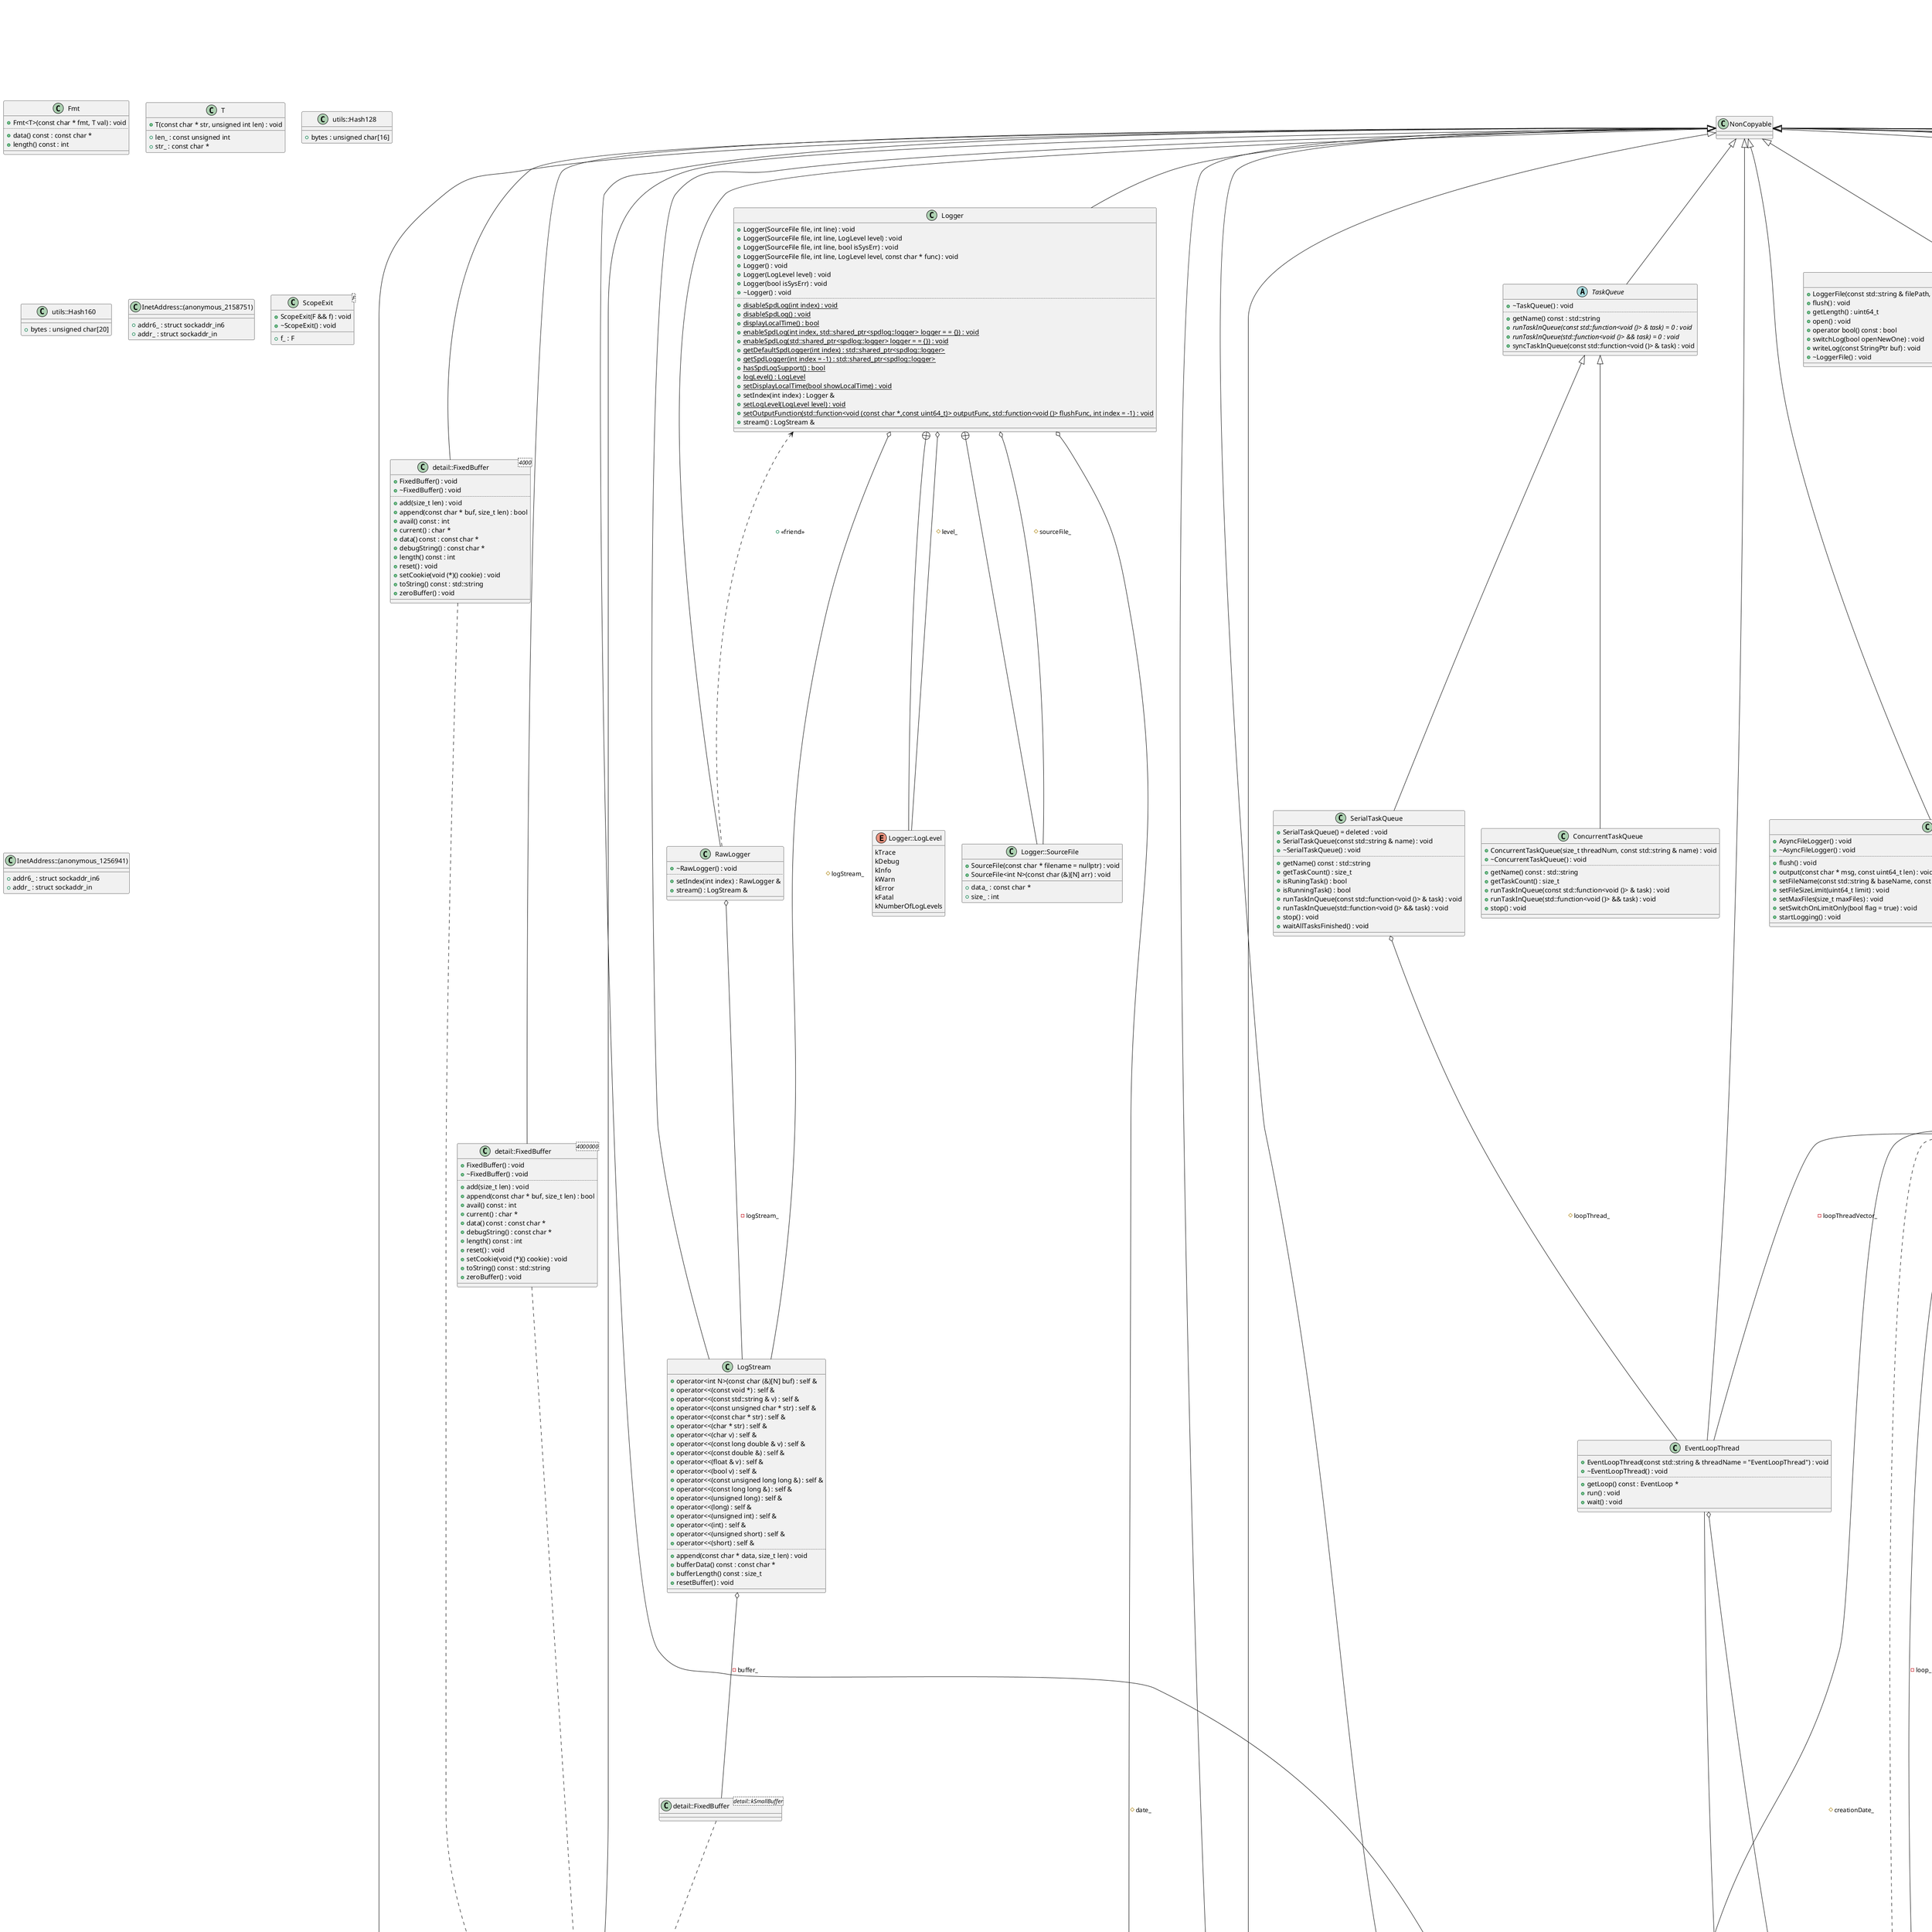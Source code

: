 @startuml
title trantor class diagram
class "NonCopyable" as C_0009278591901947957509
class C_0009278591901947957509 {
__
}
class "Date" as C_0016256073857958609234
class C_0016256073857958609234 {
+Date() : void
+Date(int64_t microSec) : void
+Date(unsigned int year, unsigned int month, unsigned int day, unsigned int hour = 0, unsigned int minute = 0, unsigned int second = 0, unsigned int microSecond = 0) : void
+~Date() : void
..
+operator!=(const Date & date) const : bool
+operator<(const Date & date) const : bool
+operator<=(const Date & date) const : bool
+operator==(const Date & date) const : bool
+operator>(const Date & date) const : bool
+operator>=(const Date & date) const : bool
..
+after(double second) const : const Date
{static} +date() : const Date
{static} +fromDbString(const std::string & datetime) : Date
{static} +fromDbStringLocal(const std::string & datetime) : Date
+isSameSecond(const Date & date) const : bool
+microSecondsSinceEpoch() const : int64_t
{static} +now() : const Date
+roundDay() const : const Date
+roundSecond() const : const Date
+secondsSinceEpoch() const : int64_t
+swap(Date & that) : void
{static} +timezoneOffset() : int64_t
+tmStruct() const : struct tm
+toCustomFormattedString(const std::string & fmtStr, bool showMicroseconds = false) const : std::string
+toCustomFormattedString(const std::string & fmtStr, char * str, size_t len) const : void
+toCustomFormattedStringLocal(const std::string & fmtStr, bool showMicroseconds = false) const : std::string
+toCustomedFormattedString(const std::string & fmtStr, bool showMicroseconds = false) const : std::string
+toCustomedFormattedString(const std::string & fmtStr, char * str, size_t len) const : void
+toCustomedFormattedStringLocal(const std::string & fmtStr, bool showMicroseconds = false) const : std::string
+toDbString() const : std::string
+toDbStringLocal() const : std::string
+toFormattedString(bool showMicroseconds) const : std::string
+toFormattedStringLocal(bool showMicroseconds) const : std::string
__
}
class "MpscQueue<T>" as C_0007301337479226923192
class C_0007301337479226923192 {
+MpscQueue() : void
+~MpscQueue() : void
..
+dequeue(T & output) : bool
+empty() : bool
+enqueue(T && input) : void
+enqueue(const T & input) : void
__
}
class "MpscQueue::BufferNode" as C_0001789613096673369130
class C_0001789613096673369130 {
+BufferNode() = default : void
+BufferNode(const T & data) : void
+BufferNode(T && data) : void
__
+dataPtr_ : T *
+next_ : std::atomic<BufferNode *>
}
class "MpscQueue<std::function<void()>>" as C_0017485969336261287282
class C_0017485969336261287282 {
__
}
class "EventLoop" as C_0011121046198641787995
class C_0011121046198641787995 {
+EventLoop() : void
+~EventLoop() : void
..
+assertInLoopThread() : void
{static} +getEventLoopOfCurrentThread() : EventLoop *
+index() : size_t
+invalidateTimer(TimerId id) : void
+isCallingFunctions() : bool
+isInLoopThread() const : bool
+isRunning() : bool
+loop() : void
+moveToCurrentThread() : void
+queueInLoop(const Func & f) : void
+queueInLoop(Func && f) : void
+quit() : void
+removeChannel(Channel * chl) : void
+resetAfterFork() : void
+resetTimerQueue() : void
+runAfter(const std::chrono::duration<double> & delay, const Func & cb) : TimerId
+runAfter(const std::chrono::duration<double> & delay, Func && cb) : TimerId
+runAfter(double delay, Func && cb) : TimerId
+runAfter(double delay, const Func & cb) : TimerId
+runAt(const Date & time, Func && cb) : TimerId
+runAt(const Date & time, const Func & cb) : TimerId
+runEvery(double interval, const Func & cb) : TimerId
+runEvery(const std::chrono::duration<double> & interval, Func && cb) : TimerId
+runEvery(const std::chrono::duration<double> & interval, const Func & cb) : TimerId
+runEvery(double interval, Func && cb) : TimerId
+runInLoop<Functor>(Functor && f) : void
+runOnQuit(Func && cb) : void
+runOnQuit(const Func & cb) : void
+setIndex(size_t index) : void
+updateChannel(Channel * chl) : void
__
}
class "detail::FixedBuffer<int SIZE>" as C_0000891149182206539142
class C_0000891149182206539142 {
+FixedBuffer() : void
+~FixedBuffer() : void
..
+add(size_t len) : void
+append(const char * buf, size_t len) : bool
+avail() const : int
+current() : char *
+data() const : const char *
+debugString() : const char *
+length() const : int
+reset() : void
+setCookie(void (*)() cookie) : void
+toString() const : std::string
+zeroBuffer() : void
__
}
class "detail::FixedBuffer<detail::kSmallBuffer>" as C_0004080333220803125488
class C_0004080333220803125488 {
__
}
class "detail::FixedBuffer<4000>" as C_0014033977001176670049
class C_0014033977001176670049 {
+FixedBuffer() : void
+~FixedBuffer() : void
..
+add(size_t len) : void
+append(const char * buf, size_t len) : bool
+avail() const : int
+current() : char *
+data() const : const char *
+debugString() : const char *
+length() const : int
+reset() : void
+setCookie(void (*)() cookie) : void
+toString() const : std::string
+zeroBuffer() : void
__
}
class "detail::FixedBuffer<4000000>" as C_0008339826881298183446
class C_0008339826881298183446 {
+FixedBuffer() : void
+~FixedBuffer() : void
..
+add(size_t len) : void
+append(const char * buf, size_t len) : bool
+avail() const : int
+current() : char *
+data() const : const char *
+debugString() : const char *
+length() const : int
+reset() : void
+setCookie(void (*)() cookie) : void
+toString() const : std::string
+zeroBuffer() : void
__
}
class "LogStream" as C_0015445520160522602000
class C_0015445520160522602000 {
+operator<int N>(const char (&)[N] buf) : self &
+operator<<(const void *) : self &
+operator<<(const std::string & v) : self &
+operator<<(const unsigned char * str) : self &
+operator<<(const char * str) : self &
+operator<<(char * str) : self &
+operator<<(char v) : self &
+operator<<(const long double & v) : self &
+operator<<(const double &) : self &
+operator<<(float & v) : self &
+operator<<(bool v) : self &
+operator<<(const unsigned long long &) : self &
+operator<<(const long long &) : self &
+operator<<(unsigned long) : self &
+operator<<(long) : self &
+operator<<(unsigned int) : self &
+operator<<(int) : self &
+operator<<(unsigned short) : self &
+operator<<(short) : self &
..
+append(const char * data, size_t len) : void
+bufferData() const : const char *
+bufferLength() const : size_t
+resetBuffer() : void
__
}
class "Fmt" as C_0017055124017863189579
class C_0017055124017863189579 {
+Fmt<T>(const char * fmt, T val) : void
..
+data() const : const char *
+length() const : int
__
}
class "Logger" as C_0016430023939778113715
class C_0016430023939778113715 {
+Logger(SourceFile file, int line) : void
+Logger(SourceFile file, int line, LogLevel level) : void
+Logger(SourceFile file, int line, bool isSysErr) : void
+Logger(SourceFile file, int line, LogLevel level, const char * func) : void
+Logger() : void
+Logger(LogLevel level) : void
+Logger(bool isSysErr) : void
+~Logger() : void
..
{static} +disableSpdLog(int index) : void
{static} +disableSpdLog() : void
{static} +displayLocalTime() : bool
{static} +enableSpdLog(int index, std::shared_ptr<spdlog::logger> logger = = {}) : void
{static} +enableSpdLog(std::shared_ptr<spdlog::logger> logger = = {}) : void
{static} +getDefaultSpdLogger(int index) : std::shared_ptr<spdlog::logger>
{static} +getSpdLogger(int index = -1) : std::shared_ptr<spdlog::logger>
{static} +hasSpdLogSupport() : bool
{static} +logLevel() : LogLevel
{static} +setDisplayLocalTime(bool showLocalTime) : void
+setIndex(int index) : Logger &
{static} +setLogLevel(LogLevel level) : void
{static} +setOutputFunction(std::function<void (const char *,const uint64_t)> outputFunc, std::function<void ()> flushFunc, int index = -1) : void
+stream() : LogStream &
__
}
enum "Logger::LogLevel" as C_0017050270724969506368
enum C_0017050270724969506368 {
kTrace
kDebug
kInfo
kWarn
kError
kFatal
kNumberOfLogLevels
}
class "Logger::SourceFile" as C_0007832646378742452368
class C_0007832646378742452368 {
+SourceFile(const char * filename = nullptr) : void
+SourceFile<int N>(const char (&)[N] arr) : void
__
+data_ : const char *
+size_ : int
}
class "RawLogger" as C_0005731444726335351425
class C_0005731444726335351425 {
+~RawLogger() : void
..
+setIndex(int index) : RawLogger &
+stream() : LogStream &
__
}
class "TimingWheel" as C_0007715726745416538447
class C_0007715726745416538447 {
+TimingWheel(EventLoop * loop, size_t maxTimeout, float ticksInterval = 1.0, size_t bucketsNumPerWheel = 100) : void
+~TimingWheel() : void
..
+getLoop() : EventLoop *
+insertEntry(size_t delay, EntryPtr entryPtr) : void
+insertEntryInloop(size_t delay, EntryPtr entryPtr) : void
__
}
class "TimingWheel::CallbackEntry" as C_0016109918494445555553
class C_0016109918494445555553 {
+CallbackEntry(std::function<void ()> cb) : void
+~CallbackEntry() : void
__
}
abstract "Poller" as C_0002400273203183077136
abstract C_0002400273203183077136 {
+Poller(EventLoop * loop) : void
+~Poller() : void
..
+assertInLoopThread() : void
{static} +newPoller(EventLoop * loop) : Poller *
{abstract} +poll(int timeoutMs, ChannelList * activeChannels) = 0 : void
{abstract} +removeChannel(Channel * channel) = 0 : void
+resetAfterFork() : void
{abstract} +updateChannel(Channel * channel) = 0 : void
__
}
class "TimerQueue" as C_0004859200761461552810
class C_0004859200761461552810 {
+TimerQueue(EventLoop * loop) : void
+~TimerQueue() : void
..
+addTimer(const TimerCallback & cb, const TimePoint & when, const TimeInterval & interval) : TimerId
+addTimer(TimerCallback && cb, const TimePoint & when, const TimeInterval & interval) : TimerId
+addTimerInLoop(const TimerPtr & timer) : void
+invalidateTimer(TimerId id) : void
+reset() : void
__
}
class "Channel" as C_0006117526629196852195
class C_0006117526629196852195 {
+Channel(EventLoop * loop, int fd) : void
..
+disableAll() : void
+disableReading() : void
+disableWriting() : void
+enableReading() : void
+enableWriting() : void
+events() const : int
+fd() const : int
+isNoneEvent() const : bool
+isReading() const : bool
+isWriting() const : bool
+ownerLoop() : EventLoop *
+remove() : void
+revents() const : int
+setCloseCallback(EventCallback && cb) : void
+setCloseCallback(const EventCallback & cb) : void
+setErrorCallback(EventCallback && cb) : void
+setErrorCallback(const EventCallback & cb) : void
+setEventCallback(const EventCallback & cb) : void
+setEventCallback(EventCallback && cb) : void
+setReadCallback(EventCallback && cb) : void
+setReadCallback(const EventCallback & cb) : void
+setWriteCallback(EventCallback && cb) : void
+setWriteCallback(const EventCallback & cb) : void
+tie(const std::shared_ptr<void> & obj) : void
+updateEvents(int events) : void
__
{static} +kNoneEvent : const int
{static} +kReadEvent : const int
{static} +kWriteEvent : const int
}
abstract "TaskQueue" as C_0005478985967983820353
abstract C_0005478985967983820353 {
+~TaskQueue() : void
..
+getName() const : std::string
{abstract} +runTaskInQueue(const std::function<void ()> & task) = 0 : void
{abstract} +runTaskInQueue(std::function<void ()> && task) = 0 : void
+syncTaskInQueue(const std::function<void ()> & task) : void
__
}
class "EventLoopThread" as C_0010244900171882959669
class C_0010244900171882959669 {
+EventLoopThread(const std::string & threadName = "EventLoopThread") : void
+~EventLoopThread() : void
..
+getLoop() const : EventLoop *
+run() : void
+wait() : void
__
}
class "SerialTaskQueue" as C_0005072249079753545589
class C_0005072249079753545589 {
+SerialTaskQueue() = deleted : void
+SerialTaskQueue(const std::string & name) : void
+~SerialTaskQueue() : void
..
+getName() const : std::string
+getTaskCount() : size_t
+isRuningTask() : bool
+isRunningTask() : bool
+runTaskInQueue(const std::function<void ()> & task) : void
+runTaskInQueue(std::function<void ()> && task) : void
+stop() : void
+waitAllTasksFinished() : void
__
}
class "T" as C_0003155623075594747331
class C_0003155623075594747331 {
+T(const char * str, unsigned int len) : void
__
+len_ : const unsigned int
+str_ : const char *
}
class "AsyncFileLogger" as C_0005041486034051408782
class C_0005041486034051408782 {
+AsyncFileLogger() : void
+~AsyncFileLogger() : void
..
+flush() : void
+output(const char * msg, const uint64_t len) : void
+setFileName(const std::string & baseName, const std::string & extName = ".log", const std::string & path = "./") : void
+setFileSizeLimit(uint64_t limit) : void
+setMaxFiles(size_t maxFiles) : void
+setSwitchOnLimitOnly(bool flag = true) : void
+startLogging() : void
__
}
class "AsyncFileLogger::LoggerFile" as C_0011625908326420329916
class C_0011625908326420329916 {
+LoggerFile(const std::string & filePath, const std::string & fileBaseName, const std::string & fileExtName, bool switchOnLimitOnly = false, size_t maxFiles = 0) : void
+flush() : void
+getLength() : uint64_t
+open() : void
+operator bool() const : bool
+switchLog(bool openNewOne) : void
+writeLog(const StringPtr buf) : void
+~LoggerFile() : void
__
}
class "utils::Hash128" as C_0009332754279161351007
class C_0009332754279161351007 {
__
+bytes : unsigned char[16]
}
class "utils::Hash160" as C_0008128739390231440735
class C_0008128739390231440735 {
__
+bytes : unsigned char[20]
}
class "utils::Hash256" as C_0000646053862248228653
class C_0000646053862248228653 {
__
+bytes : unsigned char[32]
}
class "utils::RngState" as C_0001562532685705187761
class C_0001562532685705187761 {
__
+counter : uint64_t
+prev : Hash256
+secret : Hash256
+time : int64_t
}
class "ConcurrentTaskQueue" as C_0002360810195425163699
class C_0002360810195425163699 {
+ConcurrentTaskQueue(size_t threadNum, const std::string & name) : void
+~ConcurrentTaskQueue() : void
..
+getName() const : std::string
+getTaskCount() : size_t
+runTaskInQueue(const std::function<void ()> & task) : void
+runTaskInQueue(std::function<void ()> && task) : void
+stop() : void
__
}
class "MsgBuffer" as C_0010315960162156298814
class C_0010315960162156298814 {
+MsgBuffer(size_t len = kBufferDefaultLength) : void
..
+operator[](size_t offset) const : const char &
+operator[](size_t offset) : char &
..
+addInFront(const char * buf, size_t len) : void
+addInFrontInt16(const uint16_t s) : void
+addInFrontInt32(const uint32_t i) : void
+addInFrontInt64(const uint64_t l) : void
+addInFrontInt8(const uint8_t b) : void
+append<int N>(const char (&)[N] buf) : void
+append(const std::string & buf) : void
+append(const char * buf, size_t len) : void
+append(const MsgBuffer & buf) : void
+appendInt16(const uint16_t s) : void
+appendInt32(const uint32_t i) : void
+appendInt64(const uint64_t l) : void
+appendInt8(const uint8_t b) : void
+beginWrite() const : const char *
+beginWrite() : char *
+ensureWritableBytes(size_t len) : void
+findCRLF() const : const char *
+hasWritten(size_t len) : void
+peek() const : const char *
+peekInt16() const : uint16_t
+peekInt32() const : uint32_t
+peekInt64() const : uint64_t
+peekInt8() const : uint8_t
+read(size_t len) : std::string
+readFd(int fd, int * retErrno) : ssize_t
+readInt16() : uint16_t
+readInt32() : uint32_t
+readInt64() : uint64_t
+readInt8() : uint8_t
+readableBytes() const : size_t
+retrieve(size_t len) : void
+retrieveAll() : void
+retrieveUntil(const char * end) : void
+swap(MsgBuffer & buf) noexcept : void
+unwrite(size_t offset) : void
+writableBytes() const : size_t
__
}
class "EventLoopThreadPool" as C_0016488282727991796474
class C_0016488282727991796474 {
+EventLoopThreadPool() = deleted : void
+EventLoopThreadPool(size_t threadNum, const std::string & name = "EventLoopThreadPool") : void
..
+getLoop(size_t id) : EventLoop *
+getLoops() const : std::vector<EventLoop *>
+getNextLoop() : EventLoop *
+size() : size_t
+start() : void
+wait() : void
__
}
class "InetAddress" as C_0015178723681693133804
class C_0015178723681693133804 {
+InetAddress(uint16_t port = 0, bool loopbackOnly = false, bool ipv6 = false) : void
+InetAddress(const std::string & ip, uint16_t port, bool ipv6 = false) : void
+InetAddress(const struct sockaddr_in & addr) : void
+InetAddress(const struct sockaddr_in6 & addr) : void
..
+family() const : sa_family_t
+getSockAddr() const : const struct sockaddr *
+ip6NetEndian() const : const uint32_t *
+ipNetEndian() const : uint32_t
+isIntranetIp() const : bool
+isIpV6() const : bool
+isLoopbackIp() const : bool
+isUnspecified() const : bool
+portNetEndian() const : uint16_t
+setPortNetEndian(uint16_t port) : void
+setSockAddrInet6(const struct sockaddr_in6 & addr6) : void
+toIp() const : std::string
+toIpNetEndian() const : std::string
+toIpPort() const : std::string
+toIpPortNetEndian() const : std::string
+toPort() const : uint16_t
__
}
class "InetAddress::()" as C_0005384201351303373641
class C_0005384201351303373641 {
__
+addr6_ : struct sockaddr_in6
+addr_ : struct sockaddr_in
}
enum "SSLError" as C_0003473961504128027226
enum C_0003473961504128027226 {
kSSLHandshakeError
kSSLInvalidCertificate
kSSLProtocolError
}
abstract "Certificate" as C_0013283180303064955754
abstract C_0013283180303064955754 {
+~Certificate() = default : void
..
{abstract} +pem() const = 0 : std::string
{abstract} +sha1Fingerprint() const = 0 : std::string
{abstract} +sha256Fingerprint() const = 0 : std::string
__
}
class "TLSPolicy" as C_0016802962249950978267
class C_0016802962249950978267 {
{static} +defaultClientPolicy(const std::string & hostname = "") : std::shared_ptr<TLSPolicy>
{static} +defaultServerPolicy(const std::string & certPath, const std::string & keyPath) : std::shared_ptr<TLSPolicy>
+getAllowBrokenChain() const : bool
+getAlpnProtocols() : const std::vector<std::string> &
+getAlpnProtocols() const : const std::vector<std::string> &
+getCaPath() const : const std::string &
+getCertPath() const : const std::string &
+getConfCmds() const : const std::vector<std::pair<std::string,std::string>> &
+getHostname() const : const std::string &
+getKeyPath() const : const std::string &
+getUseOldTLS() const : bool
+getUseSystemCertStore() const : bool
+getValidate() const : bool
+setAllowBrokenChain(bool allow) : TLSPolicy &
+setAlpnProtocols(std::vector<std::string> && alpnProtocols) : TLSPolicy &
+setAlpnProtocols(const std::vector<std::string> & alpnProtocols) : TLSPolicy &
+setCaPath(const std::string & caPath) : TLSPolicy &
+setCertPath(const std::string & certPath) : TLSPolicy &
+setConfCmds(const std::vector<std::pair<std::string,std::string>> & sslConfCmds) : TLSPolicy &
+setHostname(const std::string & hostname) : TLSPolicy &
+setKeyPath(const std::string & keyPath) : TLSPolicy &
+setUseOldTLS(bool useOldTLS) : TLSPolicy &
+setUseSystemCertStore(bool useSystemCertStore) : TLSPolicy &
+setValidate(bool enable) : TLSPolicy &
__
}
abstract "AsyncStream" as C_0015660495714344065853
abstract C_0015660495714344065853 {
+~AsyncStream() = default : void
..
{abstract} +close() = 0 : void
{abstract} +send(const char * data, size_t len) = 0 : bool
+send(const std::string & data) : bool
__
}
abstract "TcpConnection" as C_0017844999456800716210
abstract C_0017844999456800716210 {
+TcpConnection() = default : void
+~TcpConnection() : void
..
{abstract} +applicationProtocol() const = 0 : std::string
{abstract} +bytesReceived() const = 0 : size_t
{abstract} +bytesSent() const = 0 : size_t
+clearContext() : void
{abstract} +connectDestroyed() = 0 : void
{abstract} +connectEstablished() = 0 : void
{abstract} +connected() const = 0 : bool
{abstract} +disconnected() const = 0 : bool
{abstract} +enableKickingOff(size_t timeout, const std::shared_ptr<TimingWheel> & timingWheel) = 0 : void
{abstract} +forceClose() = 0 : void
+getContext<T>() const : std::shared_ptr<T>
{abstract} +getLoop() = 0 : EventLoop *
{abstract} +getRecvBuffer() = 0 : MsgBuffer *
+hasContext() const : bool
{abstract} +isKeepAlive() = 0 : bool
{abstract} +isSSLConnection() const = 0 : bool
{abstract} +keepAlive() = 0 : void
{abstract} +localAddr() const = 0 : const InetAddress &
{abstract} +peerAddr() const = 0 : const InetAddress &
{abstract} +peerCertificate() const = 0 : CertificatePtr
{abstract} +send(const char * msg, size_t len) = 0 : void
{abstract} +send(const void * msg, size_t len) = 0 : void
{abstract} +send(const std::string & msg) = 0 : void
{abstract} +send(std::string && msg) = 0 : void
{abstract} +send(const std::shared_ptr<MsgBuffer> & msgPtr) = 0 : void
{abstract} +send(const std::shared_ptr<std::string> & msgPtr) = 0 : void
{abstract} +send(MsgBuffer && buffer) = 0 : void
{abstract} +send(const MsgBuffer & buffer) = 0 : void
{abstract} +sendAsyncStream(bool disableKickoff = false) = 0 : AsyncStreamPtr
{abstract} +sendFile(const char * fileName, long long offset = 0, long long length = 0) = 0 : void
{abstract} +sendFile(const wchar_t * fileName, long long offset = 0, long long length = 0) = 0 : void
{abstract} +sendStream(std::function<std::size_t (char *,std::size_t)> callback) = 0 : void
+setCloseCallback(CloseCallback && cb) : void
+setCloseCallback(const CloseCallback & cb) : void
+setConnectionCallback(ConnectionCallback && cb) : void
+setConnectionCallback(const ConnectionCallback & cb) : void
+setContext(std::shared_ptr<void> && context) : void
+setContext(const std::shared_ptr<void> & context) : void
{abstract} +setHighWaterMarkCallback(const HighWaterMarkCallback & cb, size_t markLen) = 0 : void
+setRecvMsgCallback(const RecvMessageCallback & cb) : void
+setRecvMsgCallback(RecvMessageCallback && cb) : void
+setSSLErrorCallback(const SSLErrorCallback & cb) : void
+setSSLErrorCallback(SSLErrorCallback && cb) : void
{abstract} +setTcpNoDelay(bool on) = 0 : void
+setValidationPolicy(TLSPolicy && policy) : void
+setWriteCompleteCallback(const WriteCompleteCallback & cb) : void
+setWriteCompleteCallback(WriteCompleteCallback && cb) : void
{abstract} +shutdown() = 0 : void
{abstract} +sniName() const = 0 : std::string
+startClientEncryption(std::function<void (const TcpConnectionPtr &)> && callback, bool useOldTLS = false, bool validateCert = true, const std::string & hostname = "", const std::vector<std::pair<std::string,std::string>> & sslConfCmds = =
            {}) : void
{abstract} +startEncryption(TLSPolicyPtr policy, bool isServer, std::function<void (const TcpConnectionPtr &)> upgradeCallback = nullptr) = 0 : void
__
}
class "TcpServer" as C_0011385364022086294320
class C_0011385364022086294320 {
+TcpServer(EventLoop * loop, const InetAddress & address, std::string name, bool reUseAddr = true, bool reUsePort = true) : void
+~TcpServer() : void
..
+address() const : const InetAddress &
+enableSSL(TLSPolicyPtr policy) : void
+enableSSL(const std::string & certPath, const std::string & keyPath, bool useOldTLS = false, const std::vector<std::pair<std::string,std::string>> & sslConfCmds = =
            {}, const std::string & caPath = "") : void
+getIoLoops() const : std::vector<EventLoop *>
+getLoop() const : EventLoop *
+ipPort() const : std::string
+kickoffIdleConnections(size_t timeout) : void
+name() const : const std::string &
+reloadSSL() : void
+setAfterAcceptSockOptCallback(SockOptCallback cb) : void
+setBeforeListenSockOptCallback(SockOptCallback cb) : void
+setConnectionCallback(ConnectionCallback && cb) : void
+setConnectionCallback(const ConnectionCallback & cb) : void
+setIoLoopNum(size_t num) : void
+setIoLoopThreadPool(const std::shared_ptr<EventLoopThreadPool> & pool) : void
+setIoLoops(const std::vector<EventLoop *> & ioLoops) : void
+setRecvMessageCallback(RecvMessageCallback && cb) : void
+setRecvMessageCallback(const RecvMessageCallback & cb) : void
+setWriteCompleteCallback(WriteCompleteCallback && cb) : void
+setWriteCompleteCallback(const WriteCompleteCallback & cb) : void
+start() : void
+stop() : void
__
}
class "TcpServer::IgnoreSigPipe" as C_0011916501769208528402
class C_0011916501769208528402 {
+IgnoreSigPipe() : void
__
}
class "Socket" as C_0007768199778456638812
class C_0007768199778456638812 {
+Socket(int sockfd) : void
+~Socket() : void
..
+accept(InetAddress * peeraddr) : int
+bindAddress(const InetAddress & localaddr) : void
+closeWrite() : void
{static} +connect(int sockfd, const InetAddress & addr) : int
{static} +createNonblockingSocketOrDie(int family) : int
+fd() : int
{static} +getLocalAddr(int sockfd) : struct sockaddr_in6
{static} +getPeerAddr(int sockfd) : struct sockaddr_in6
{static} +getSocketError(int sockfd) : int
+getSocketError() : int
{static} +isSelfConnect(int sockfd) : bool
+listen() : void
+read(char * buffer, uint64_t len) : int
+setKeepAlive(bool on) : void
{static} +setNonBlockAndCloseOnExec(int sockfd) : void
+setReuseAddr(bool on) : void
+setReusePort(bool on) : void
+setTcpNoDelay(bool on) : void
__
}
class "Acceptor" as C_0001479093537442210058
class C_0001479093537442210058 {
+Acceptor(EventLoop * loop, const InetAddress & addr, bool reUseAddr = true, bool reUsePort = true) : void
+~Acceptor() : void
..
+addr() const : const InetAddress &
+listen() : void
+setAfterAcceptSockOptCallback(AcceptorSockOptCallback cb) : void
+setBeforeListenSockOptCallback(AcceptorSockOptCallback cb) : void
+setNewConnectionCallback(const NewConnectionCallback & cb) : void
__
}
abstract "TLSProvider" as C_0003712324979007602731
abstract C_0003712324979007602731 {
+TLSProvider(TcpConnection * conn, TLSPolicyPtr policy, SSLContextPtr ctx) : void
+~TLSProvider() = default : void
..
+appendToWriteBuffer(const char * ptr, size_t size) : void
+applicationProtocol() const : const std::string &
{abstract} +close() = 0 : void
+getBufferedData() : MsgBuffer &
+getRecvBuffer() : MsgBuffer &
+peerCertificate() const : const CertificatePtr &
{abstract} +recvData(MsgBuffer * buffer) = 0 : void
+sendBufferedData() : bool
{abstract} +sendData(const char * ptr, size_t size) = 0 : ssize_t
+setCloseCallback(CloseCallback cb) : void
+setErrorCallback(ErrorCallback cb) : void
+setHandshakeCallback(HandshakeCallback cb) : void
+setMessageCallback(MessageCallback cb) : void
+setWriteCallback(WriteCallback cb) : void
+sniName() const : const std::string &
{abstract} +startEncryption() = 0 : void
__
}
abstract "BufferNode" as C_0000484423459025193826
abstract C_0000484423459025193826 {
+~BufferNode() = default : void
..
+append(const char *, size_t) : void
+available() const : bool
+done() : void
{abstract} +getData(const char *& data, size_t & len) = 0 : void
+getFd() const : int
+isAsync() const : bool
+isFile() const : bool
+isStream() const : bool
{static} +newAsyncStreamBufferNode() : BufferNodePtr
{static} +newFileBufferNode(const char * fileName, long long offset, long long length) : BufferNodePtr
{static} +newMemBufferNode() : BufferNodePtr
{static} +newStreamBufferNode(StreamCallback && cb) : BufferNodePtr
{abstract} +remainingBytes() const = 0 : long long
{abstract} +retrieve(size_t len) = 0 : void
__
}
class "TcpConnectionImpl" as C_0007366076114194714852
class C_0007366076114194714852 {
+TcpConnectionImpl(EventLoop * loop, int socketfd, const InetAddress & localAddr, const InetAddress & peerAddr, TLSPolicyPtr policy = nullptr, SSLContextPtr ctx = nullptr) : void
+~TcpConnectionImpl() : void
..
+applicationProtocol() const : std::string
+bytesReceived() const : size_t
+bytesSent() const : size_t
+connectDestroyed() : void
+connectEstablished() : void
+connected() const : bool
+disconnected() const : bool
+enableKickingOff(size_t timeout, const std::shared_ptr<TimingWheel> & timingWheel) : void
+forceClose() : void
+getLoop() : EventLoop *
+getRecvBuffer() : MsgBuffer *
+isKeepAlive() : bool
+isSSLConnection() const : bool
+keepAlive() : void
+localAddr() const : const InetAddress &
+peerAddr() const : const InetAddress &
+peerCertificate() const : CertificatePtr
+send(const void * msg, size_t len) : void
+send(const std::string & msg) : void
+send(std::string && msg) : void
+send(const MsgBuffer & buffer) : void
+send(MsgBuffer && buffer) : void
+send(const std::shared_ptr<std::string> & msgPtr) : void
+send(const std::shared_ptr<MsgBuffer> & msgPtr) : void
+send(const char * msg, size_t len) : void
+sendAsyncStream(bool disableKickoff) : AsyncStreamPtr
+sendFile(const char * fileName, long long offset, long long length) : void
+sendFile(const wchar_t * fileName, long long offset, long long length) : void
+sendStream(std::function<std::size_t (char *,std::size_t)> callback) : void
+setHighWaterMarkCallback(const HighWaterMarkCallback & cb, size_t markLen) : void
+setTcpNoDelay(bool on) : void
+shutdown() : void
+sniName() const : std::string
+startEncryption(TLSPolicyPtr policy, bool isServer, std::function<void (const TcpConnectionPtr &)> upgradeCallback) : void
__
}
class "TcpConnectionImpl::KickoffEntry" as C_0018135163554749066073
class C_0018135163554749066073 {
+KickoffEntry(const std::weak_ptr<TcpConnection> & conn) : void
+reset() : void
+~KickoffEntry() : void
__
}
enum "TcpConnectionImpl::ConnStatus" as C_0013818794706755929803
enum C_0013818794706755929803 {
Disconnected
Connecting
Connected
Disconnecting
}
class "EpollPoller" as C_0002358328527430634934
class C_0002358328527430634934 {
__
}
class "SSLContext" as C_0005008858431116647593
class C_0005008858431116647593 {
__
}
class "PollPoller" as C_0005296074009893140189
class C_0005296074009893140189 {
__
}
class "TcpClient" as C_0009250936088729533450
class C_0009250936088729533450 {
+TcpClient(EventLoop * loop, const InetAddress & serverAddr, const std::string & nameArg) : void
+~TcpClient() : void
..
+connect() : void
+connection() const : TcpConnectionPtr
+disconnect() : void
+enableRetry() : void
+enableSSL(TLSPolicyPtr policy) : void
+enableSSL(bool useOldTLS = false, bool validateCert = true, std::string hostname = "", const std::vector<std::pair<std::string,std::string>> & sslConfCmds = =
            {}, const std::string & certPath = "", const std::string & keyPath = "", const std::string & caPath = "") : void
+getLoop() const : EventLoop *
+name() const : const std::string &
+retry() const : bool
+setConnectionCallback(const ConnectionCallback & cb) : void
+setConnectionCallback(ConnectionCallback && cb) : void
+setConnectionErrorCallback(const ConnectionErrorCallback & cb) : void
+setMessageCallback(const RecvMessageCallback & cb) : void
+setMessageCallback(RecvMessageCallback && cb) : void
+setSSLErrorCallback(const SSLErrorCallback & cb) : void
+setSSLErrorCallback(SSLErrorCallback && cb) : void
+setSockOptCallback(const SockOptCallback & cb) : void
+setSockOptCallback(SockOptCallback && cb) : void
+setWriteCompleteCallback(const WriteCompleteCallback & cb) : void
+setWriteCompleteCallback(WriteCompleteCallback && cb) : void
+stop() : void
__
}
class "KQueue" as C_0012237386715174947101
class C_0012237386715174947101 {
__
}
class "InetAddress::(anonymous_2158751)" as C_0002527570584807094232
class C_0002527570584807094232 {
__
+addr6_ : struct sockaddr_in6
+addr_ : struct sockaddr_in
}
class "TcpClient::IgnoreSigPipe" as C_0010231268558644568352
class C_0010231268558644568352 {
+IgnoreSigPipe() : void
__
}
class "Connector" as C_0013648347674017210592
class C_0013648347674017210592 {
+Connector(EventLoop * loop, const InetAddress & addr, bool retry = true) : void
+Connector(EventLoop * loop, InetAddress && addr, bool retry = true) : void
+~Connector() : void
..
+restart() : void
+serverAddress() const : const InetAddress &
+setErrorCallback(const ConnectionErrorCallback & cb) : void
+setErrorCallback(ConnectionErrorCallback && cb) : void
+setNewConnectionCallback(const NewConnectionCallback & cb) : void
+setNewConnectionCallback(NewConnectionCallback && cb) : void
+setSockOptCallback(const SockOptCallback & cb) : void
+setSockOptCallback(SockOptCallback && cb) : void
+start() : void
+stop() : void
__
}
enum "Connector::Status" as C_0000007857573361393299
enum C_0000007857573361393299 {
Disconnected
Connecting
Connected
}
class "Timer" as C_0016211802203438081308
class C_0016211802203438081308 {
+Timer(const TimerCallback & cb, const TimePoint & when, const TimeInterval & interval) : void
+Timer(TimerCallback && cb, const TimePoint & when, const TimeInterval & interval) : void
+~Timer() : void
..
+operator<(const Timer & t) const : bool
+operator>(const Timer & t) const : bool
..
+id() : TimerId
+isRepeat() : bool
+restart(const TimePoint & now) : void
+run() const : void
+when() const : const TimePoint &
__
}
class "TimerPtrComparer" as C_0001258725769384817912
class C_0001258725769384817912 {
+operator()(const TimerPtr & x, const TimerPtr & y) const : bool
__
}
class "ScopeExit<F>" as C_0000209186943288705876
class C_0000209186943288705876 {
+ScopeExit(F && f) : void
+~ScopeExit() : void
__
+f_ : F
}
class "InetAddress::(anonymous_1256941)" as C_0012331862126654308233
class C_0012331862126654308233 {
__
+addr6_ : struct sockaddr_in6
+addr_ : struct sockaddr_in
}
C_0007301337479226923192 --> C_0001789613096673369130 : -head_
C_0007301337479226923192 --> C_0001789613096673369130 : -tail_
C_0009278591901947957509 <|-- C_0007301337479226923192
C_0001789613096673369130 --+ C_0007301337479226923192
C_0001789613096673369130 --> C_0001789613096673369130 : +next_
C_0017485969336261287282 ..|> C_0007301337479226923192
C_0011121046198641787995 ..> C_0016256073857958609234
C_0011121046198641787995 o-- C_0002400273203183077136 : -poller_
C_0011121046198641787995 --> C_0006117526629196852195 : -activeChannels_
C_0011121046198641787995 --> C_0006117526629196852195 : -currentActiveChannel_
C_0011121046198641787995 o-- C_0017485969336261287282 : -funcs_
C_0011121046198641787995 o-- C_0004859200761461552810 : -timerQueue_
C_0011121046198641787995 o-- C_0017485969336261287282 : -funcsOnQuit_
C_0011121046198641787995 o-- C_0006117526629196852195 : -wakeupChannelPtr_
C_0011121046198641787995 --> C_0011121046198641787995 : -threadLocalLoopPtr_
C_0009278591901947957509 <|-- C_0011121046198641787995
C_0009278591901947957509 <|-- C_0000891149182206539142
C_0004080333220803125488 ..|> C_0000891149182206539142
C_0009278591901947957509 <|-- C_0014033977001176670049
C_0014033977001176670049 ..|> C_0000891149182206539142
C_0009278591901947957509 <|-- C_0008339826881298183446
C_0008339826881298183446 ..|> C_0000891149182206539142
C_0015445520160522602000 o-- C_0004080333220803125488 : -buffer_
C_0009278591901947957509 <|-- C_0015445520160522602000
C_0016430023939778113715 o-- C_0015445520160522602000 : #logStream_
C_0016430023939778113715 o-- C_0016256073857958609234 : #date_
C_0016430023939778113715 o-- C_0007832646378742452368 : #sourceFile_
C_0016430023939778113715 o-- C_0017050270724969506368 : #level_
C_0016430023939778113715 <.. C_0005731444726335351425 : +<<friend>>
C_0009278591901947957509 <|-- C_0016430023939778113715
C_0017050270724969506368 --+ C_0016430023939778113715
C_0007832646378742452368 --+ C_0016430023939778113715
C_0005731444726335351425 o-- C_0015445520160522602000 : -logStream_
C_0009278591901947957509 <|-- C_0005731444726335351425
C_0007715726745416538447 --> C_0011121046198641787995 : -loop_
C_0016109918494445555553 --+ C_0007715726745416538447
C_0002400273203183077136 ..> C_0006117526629196852195
C_0002400273203183077136 --> C_0011121046198641787995 : -ownerLoop_
C_0009278591901947957509 <|-- C_0002400273203183077136
C_0004859200761461552810 --> C_0011121046198641787995 : #loop_
C_0004859200761461552810 --> C_0006117526629196852195 : #timerfdChannelPtr_
C_0004859200761461552810 o-- C_0016211802203438081308 : #timers_
C_0009278591901947957509 <|-- C_0004859200761461552810
C_0006117526629196852195 --> C_0011121046198641787995 : -loop_
C_0006117526629196852195 <.. C_0005296074009893140189 : +<<friend>>
C_0006117526629196852195 <.. C_0012237386715174947101 : +<<friend>>
C_0006117526629196852195 <.. C_0002358328527430634934 : +<<friend>>
C_0006117526629196852195 <.. C_0011121046198641787995 : +<<friend>>
C_0009278591901947957509 <|-- C_0006117526629196852195
C_0009278591901947957509 <|-- C_0005478985967983820353
C_0010244900171882959669 --> C_0011121046198641787995 : -loop_
C_0010244900171882959669 o-- C_0011121046198641787995 : -promiseForLoopPointer_
C_0009278591901947957509 <|-- C_0010244900171882959669
C_0005072249079753545589 o-- C_0010244900171882959669 : #loopThread_
C_0005478985967983820353 <|-- C_0005072249079753545589
C_0009278591901947957509 <|-- C_0005041486034051408782
C_0011625908326420329916 --+ C_0005041486034051408782
C_0011625908326420329916 o-- C_0016256073857958609234 : #creationDate_
C_0009278591901947957509 <|-- C_0011625908326420329916
C_0001562532685705187761 o-- C_0000646053862248228653 : +secret
C_0001562532685705187761 o-- C_0000646053862248228653 : +prev
C_0005478985967983820353 <|-- C_0002360810195425163699
C_0016488282727991796474 ..> C_0011121046198641787995
C_0016488282727991796474 o-- C_0010244900171882959669 : -loopThreadVector_
C_0009278591901947957509 <|-- C_0016488282727991796474
C_0015178723681693133804 o-- C_0005384201351303373641
C_0009278591901947957509 <|-- C_0015660495714344065853
C_0017844999456800716210 ..> C_0015660495714344065853
C_0017844999456800716210 ..> C_0015178723681693133804
C_0017844999456800716210 ..> C_0011121046198641787995
C_0017844999456800716210 ..> C_0013283180303064955754
C_0017844999456800716210 ..> C_0003473961504128027226
C_0017844999456800716210 ..> C_0007715726745416538447
C_0017844999456800716210 --> C_0017844999456800716210 : #recvMsgCallback_
C_0017844999456800716210 --> C_0010315960162156298814 : #recvMsgCallback_
C_0017844999456800716210 --> C_0017844999456800716210 : #connectionCallback_
C_0017844999456800716210 --> C_0017844999456800716210 : #closeCallback_
C_0017844999456800716210 --> C_0017844999456800716210 : #writeCompleteCallback_
C_0017844999456800716210 --> C_0017844999456800716210 : #highWaterMarkCallback_
C_0017844999456800716210 ..> C_0003473961504128027226 : #sslErrorCallback_
C_0017844999456800716210 o-- C_0016802962249950978267 : #tlsPolicy_
C_0017844999456800716210 <.. C_0009250936088729533450 : +<<friend>>
C_0017844999456800716210 <.. C_0007366076114194714852 : +<<friend>>
C_0017844999456800716210 <.. C_0011385364022086294320 : +<<friend>>
C_0011385364022086294320 ..> C_0015178723681693133804
C_0011385364022086294320 --> C_0011121046198641787995 : -loop_
C_0011385364022086294320 o-- C_0001479093537442210058 : -acceptorPtr_
C_0011385364022086294320 o-- C_0017844999456800716210 : -connSet_
C_0011385364022086294320 --> C_0017844999456800716210 : -recvMessageCallback_
C_0011385364022086294320 --> C_0010315960162156298814 : -recvMessageCallback_
C_0011385364022086294320 --> C_0017844999456800716210 : -connectionCallback_
C_0011385364022086294320 --> C_0017844999456800716210 : -writeCompleteCallback_
C_0011385364022086294320 o-- C_0007715726745416538447 : -timingWheelMap_
C_0011385364022086294320 --> C_0016488282727991796474 : -loopPoolPtr_
C_0011385364022086294320 --> C_0011121046198641787995 : -ioLoops_
C_0011385364022086294320 o-- C_0011916501769208528402 : -initObj
C_0011385364022086294320 o-- C_0016802962249950978267 : -policyPtr_
C_0011385364022086294320 o-- C_0005008858431116647593 : -sslContextPtr_
C_0009278591901947957509 <|-- C_0011385364022086294320
C_0011916501769208528402 --+ C_0011385364022086294320
C_0007768199778456638812 ..> C_0015178723681693133804
C_0009278591901947957509 <|-- C_0007768199778456638812
C_0001479093537442210058 o-- C_0007768199778456638812 : #sock_
C_0001479093537442210058 o-- C_0015178723681693133804 : #addr_
C_0001479093537442210058 --> C_0011121046198641787995 : #loop_
C_0001479093537442210058 --> C_0015178723681693133804 : #newConnectionCallback_
C_0001479093537442210058 o-- C_0006117526629196852195 : #acceptChannel_
C_0009278591901947957509 <|-- C_0001479093537442210058
C_0003712324979007602731 --> C_0017844999456800716210 : #conn_
C_0003712324979007602731 o-- C_0016802962249950978267 : #policyPtr_
C_0003712324979007602731 o-- C_0005008858431116647593 : #contextPtr_
C_0003712324979007602731 o-- C_0010315960162156298814 : #recvBuffer_
C_0003712324979007602731 --> C_0011121046198641787995 : #loop_
C_0003712324979007602731 o-- C_0013283180303064955754 : #peerCertificate_
C_0003712324979007602731 o-- C_0010315960162156298814 : #writeBuffer_
C_0009278591901947957509 <|-- C_0000484423459025193826
C_0007366076114194714852 ..> C_0016802962249950978267
C_0007366076114194714852 ..> C_0005008858431116647593
C_0007366076114194714852 ..> C_0013283180303064955754
C_0007366076114194714852 ..> C_0015660495714344065853
C_0007366076114194714852 ..> C_0003473961504128027226
C_0007366076114194714852 --> C_0018135163554749066073 : -kickoffEntry_
C_0007366076114194714852 --> C_0007715726745416538447 : -timingWheelWeakPtr_
C_0007366076114194714852 o-- C_0016256073857958609234 : -lastTimingWheelUpdateTime_
C_0007366076114194714852 --> C_0011121046198641787995 : #loop_
C_0007366076114194714852 o-- C_0006117526629196852195 : #ioChannelPtr_
C_0007366076114194714852 o-- C_0007768199778456638812 : #socketPtr_
C_0007366076114194714852 o-- C_0010315960162156298814 : #readBuffer_
C_0007366076114194714852 o-- C_0000484423459025193826 : #writeBufferList_
C_0007366076114194714852 o-- C_0015178723681693133804 : #localAddr_
C_0007366076114194714852 o-- C_0015178723681693133804 : #peerAddr_
C_0007366076114194714852 o-- C_0013818794706755929803 : #status_
C_0007366076114194714852 --> C_0003712324979007602731 : #tlsProviderPtr_
C_0007366076114194714852 --> C_0017844999456800716210 : #upgradeCallback_
C_0007366076114194714852 <.. C_0009250936088729533450 : +<<friend>>
C_0007366076114194714852 <.. C_0011385364022086294320 : +<<friend>>
C_0017844999456800716210 <|-- C_0007366076114194714852
C_0009278591901947957509 <|-- C_0007366076114194714852
C_0018135163554749066073 --+ C_0007366076114194714852
C_0018135163554749066073 --> C_0017844999456800716210 : -conn_
C_0013818794706755929803 --+ C_0007366076114194714852
C_0009250936088729533450 ..> C_0015178723681693133804
C_0009250936088729533450 ..> C_0003473961504128027226
C_0009250936088729533450 --> C_0011121046198641787995 : -loop_
C_0009250936088729533450 o-- C_0013648347674017210592 : -connector_
C_0009250936088729533450 --> C_0017844999456800716210 : -connectionCallback_
C_0009250936088729533450 --> C_0017844999456800716210 : -messageCallback_
C_0009250936088729533450 --> C_0010315960162156298814 : -messageCallback_
C_0009250936088729533450 --> C_0017844999456800716210 : -writeCompleteCallback_
C_0009250936088729533450 ..> C_0003473961504128027226 : -sslErrorCallback_
C_0009250936088729533450 o-- C_0017844999456800716210 : -connection_
C_0009250936088729533450 o-- C_0016802962249950978267 : -tlsPolicyPtr_
C_0009250936088729533450 o-- C_0005008858431116647593 : -sslContextPtr_
C_0009278591901947957509 <|-- C_0009250936088729533450
C_0010231268558644568352 --+ C_0009250936088729533450
C_0013648347674017210592 --> C_0006117526629196852195 : -channelPtr_
C_0013648347674017210592 --> C_0011121046198641787995 : -loop_
C_0013648347674017210592 o-- C_0015178723681693133804 : -serverAddr_
C_0009278591901947957509 <|-- C_0013648347674017210592
C_0000007857573361393299 --+ C_0013648347674017210592
C_0009278591901947957509 <|-- C_0016211802203438081308
C_0001258725769384817912 ..> C_0016211802203438081308

'Generated with clang-uml, version 0.6.1
'LLVM version Ubuntu clang version 19.1.1 (1ubuntu1)
@enduml
